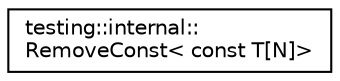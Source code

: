 digraph "Graphical Class Hierarchy"
{
  edge [fontname="Helvetica",fontsize="10",labelfontname="Helvetica",labelfontsize="10"];
  node [fontname="Helvetica",fontsize="10",shape=record];
  rankdir="LR";
  Node1 [label="testing::internal::\lRemoveConst\< const T[N]\>",height=0.2,width=0.4,color="black", fillcolor="white", style="filled",URL="$structtesting_1_1internal_1_1_remove_const_3_01const_01_t[_n]_4.html"];
}
